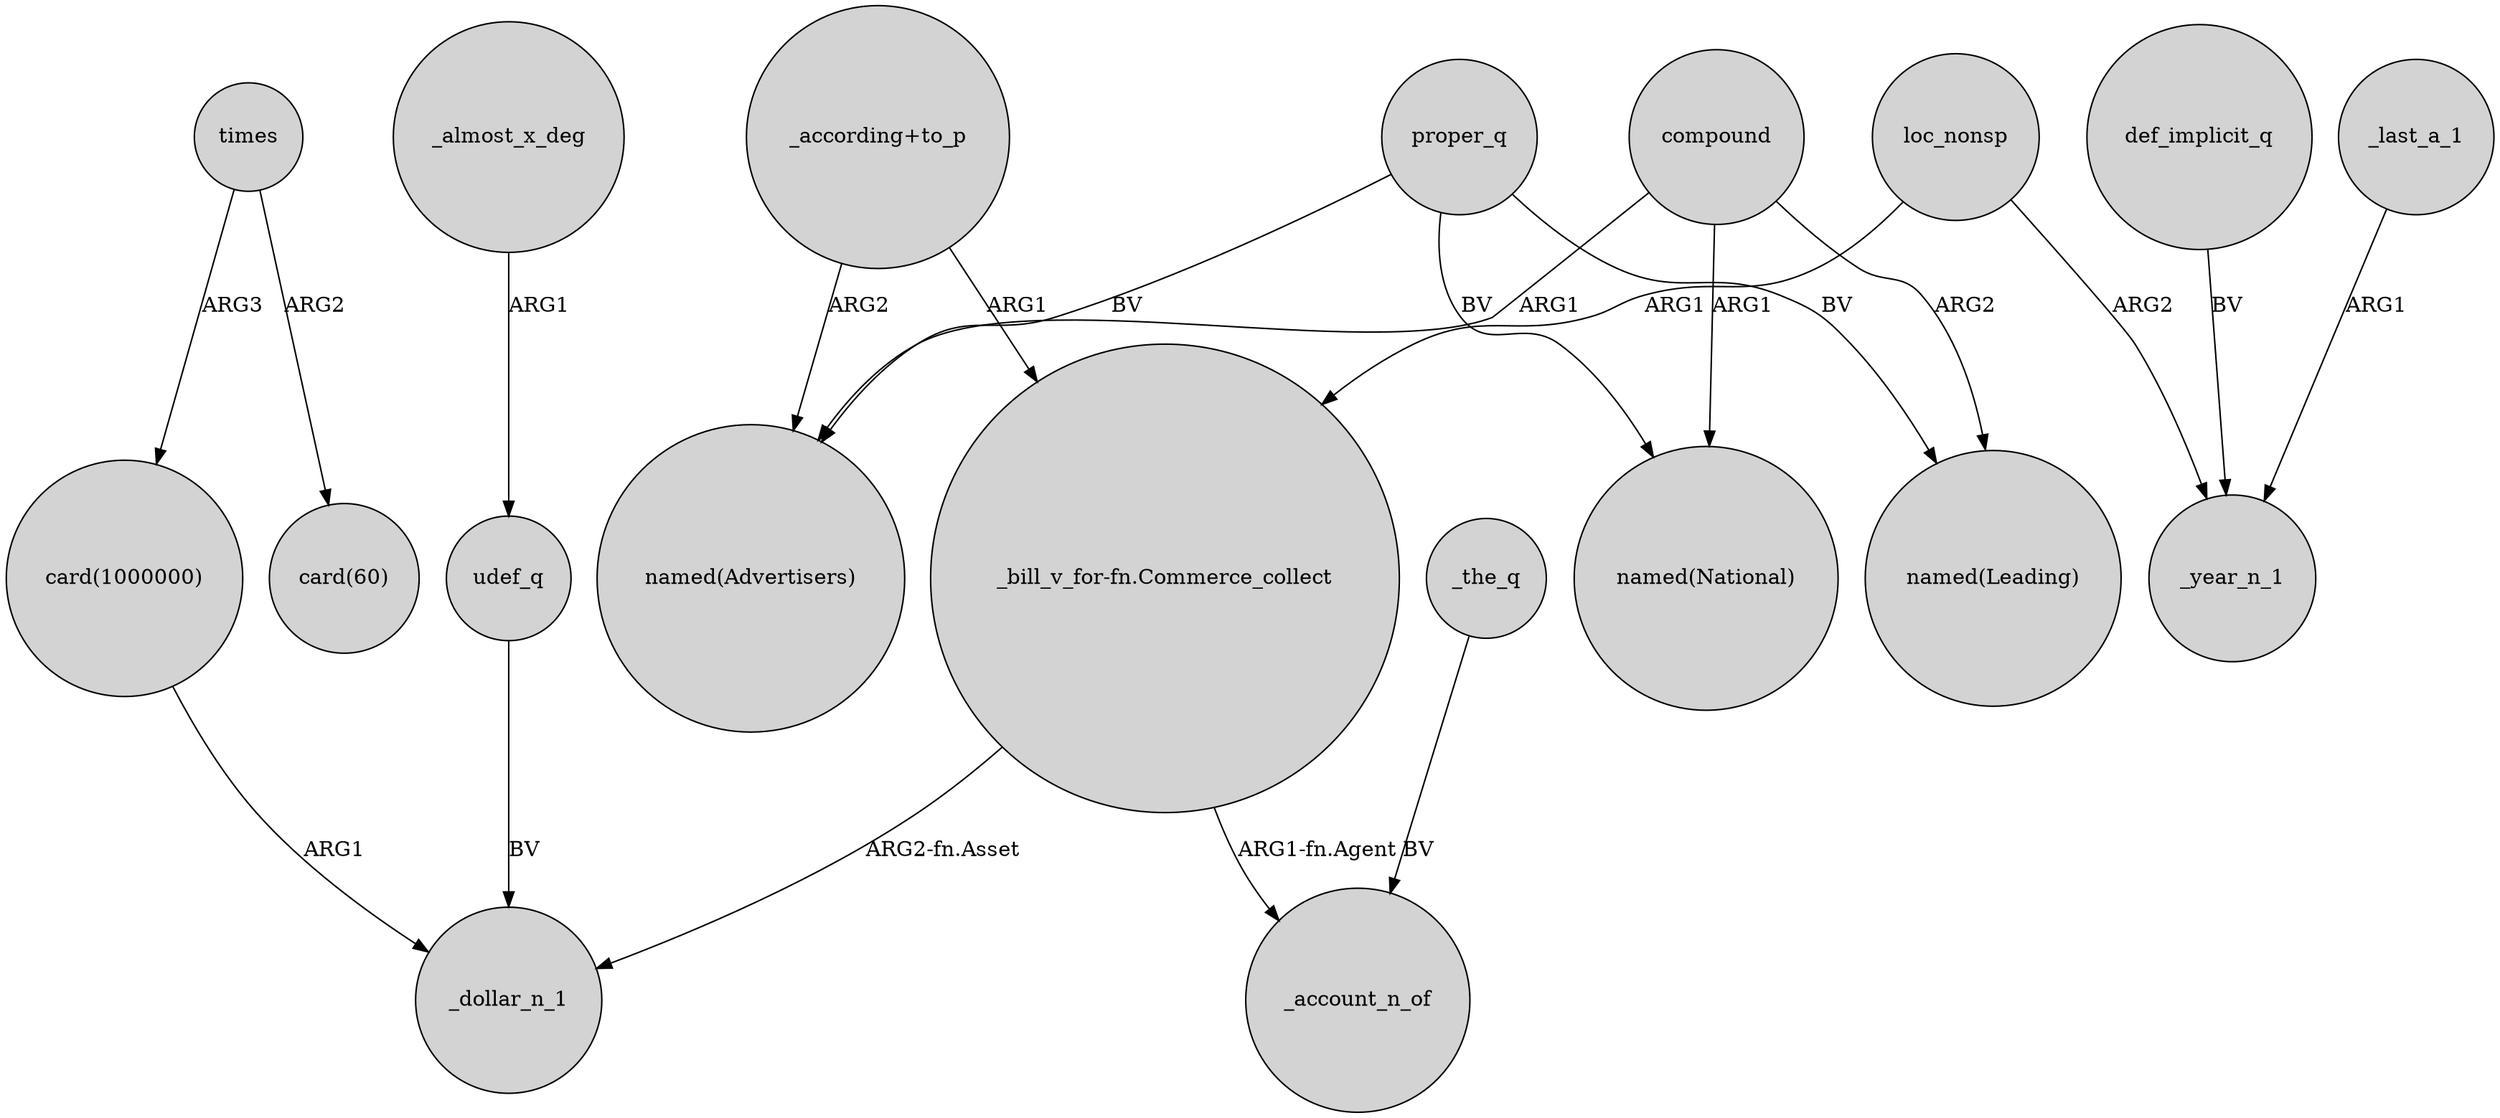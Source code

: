 digraph {
	node [shape=circle style=filled]
	"card(1000000)" -> _dollar_n_1 [label=ARG1]
	compound -> "named(Advertisers)" [label=ARG1]
	_the_q -> _account_n_of [label=BV]
	def_implicit_q -> _year_n_1 [label=BV]
	proper_q -> "named(Leading)" [label=BV]
	"_bill_v_for-fn.Commerce_collect" -> _account_n_of [label="ARG1-fn.Agent"]
	_almost_x_deg -> udef_q [label=ARG1]
	compound -> "named(Leading)" [label=ARG2]
	times -> "card(60)" [label=ARG2]
	"_according+to_p" -> "named(Advertisers)" [label=ARG2]
	proper_q -> "named(Advertisers)" [label=BV]
	times -> "card(1000000)" [label=ARG3]
	"_bill_v_for-fn.Commerce_collect" -> _dollar_n_1 [label="ARG2-fn.Asset"]
	loc_nonsp -> _year_n_1 [label=ARG2]
	_last_a_1 -> _year_n_1 [label=ARG1]
	proper_q -> "named(National)" [label=BV]
	compound -> "named(National)" [label=ARG1]
	"_according+to_p" -> "_bill_v_for-fn.Commerce_collect" [label=ARG1]
	loc_nonsp -> "_bill_v_for-fn.Commerce_collect" [label=ARG1]
	udef_q -> _dollar_n_1 [label=BV]
}
